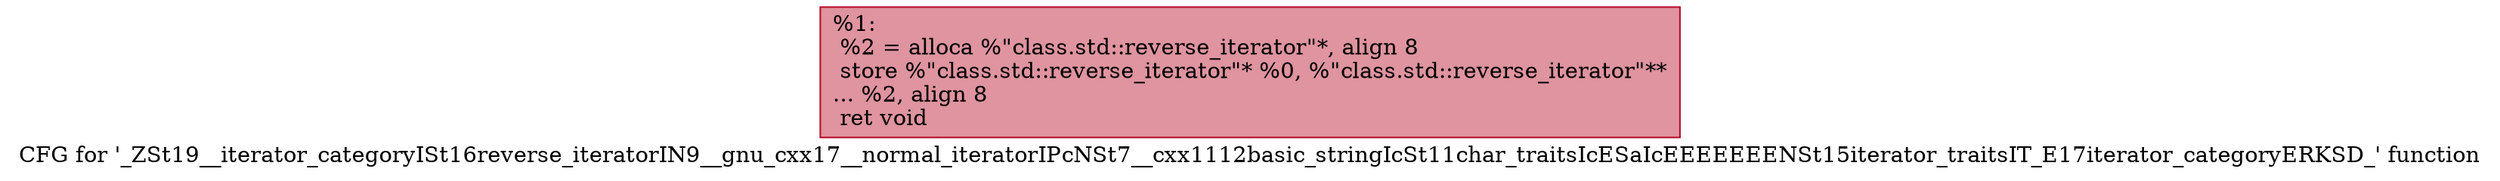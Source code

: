 digraph "CFG for '_ZSt19__iterator_categoryISt16reverse_iteratorIN9__gnu_cxx17__normal_iteratorIPcNSt7__cxx1112basic_stringIcSt11char_traitsIcESaIcEEEEEEENSt15iterator_traitsIT_E17iterator_categoryERKSD_' function" {
	label="CFG for '_ZSt19__iterator_categoryISt16reverse_iteratorIN9__gnu_cxx17__normal_iteratorIPcNSt7__cxx1112basic_stringIcSt11char_traitsIcESaIcEEEEEEENSt15iterator_traitsIT_E17iterator_categoryERKSD_' function";

	Node0x56518ef9e6c0 [shape=record,color="#b70d28ff", style=filled, fillcolor="#b70d2870",label="{%1:\l  %2 = alloca %\"class.std::reverse_iterator\"*, align 8\l  store %\"class.std::reverse_iterator\"* %0, %\"class.std::reverse_iterator\"**\l... %2, align 8\l  ret void\l}"];
}
